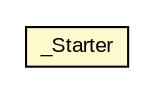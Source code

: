 #!/usr/local/bin/dot
#
# Class diagram 
# Generated by UMLGraph version R5_6-24-gf6e263 (http://www.umlgraph.org/)
#

digraph G {
	edge [fontname="arial",fontsize=10,labelfontname="arial",labelfontsize=10];
	node [fontname="arial",fontsize=10,shape=plaintext];
	nodesep=0.25;
	ranksep=0.5;
	// _Starter
	c227 [label=<<table title="_Starter" border="0" cellborder="1" cellspacing="0" cellpadding="2" port="p" bgcolor="lemonChiffon" href="./_Starter.html">
		<tr><td><table border="0" cellspacing="0" cellpadding="1">
<tr><td align="center" balign="center"> _Starter </td></tr>
		</table></td></tr>
		</table>>, URL="./_Starter.html", fontname="arial", fontcolor="black", fontsize=10.0];
}

